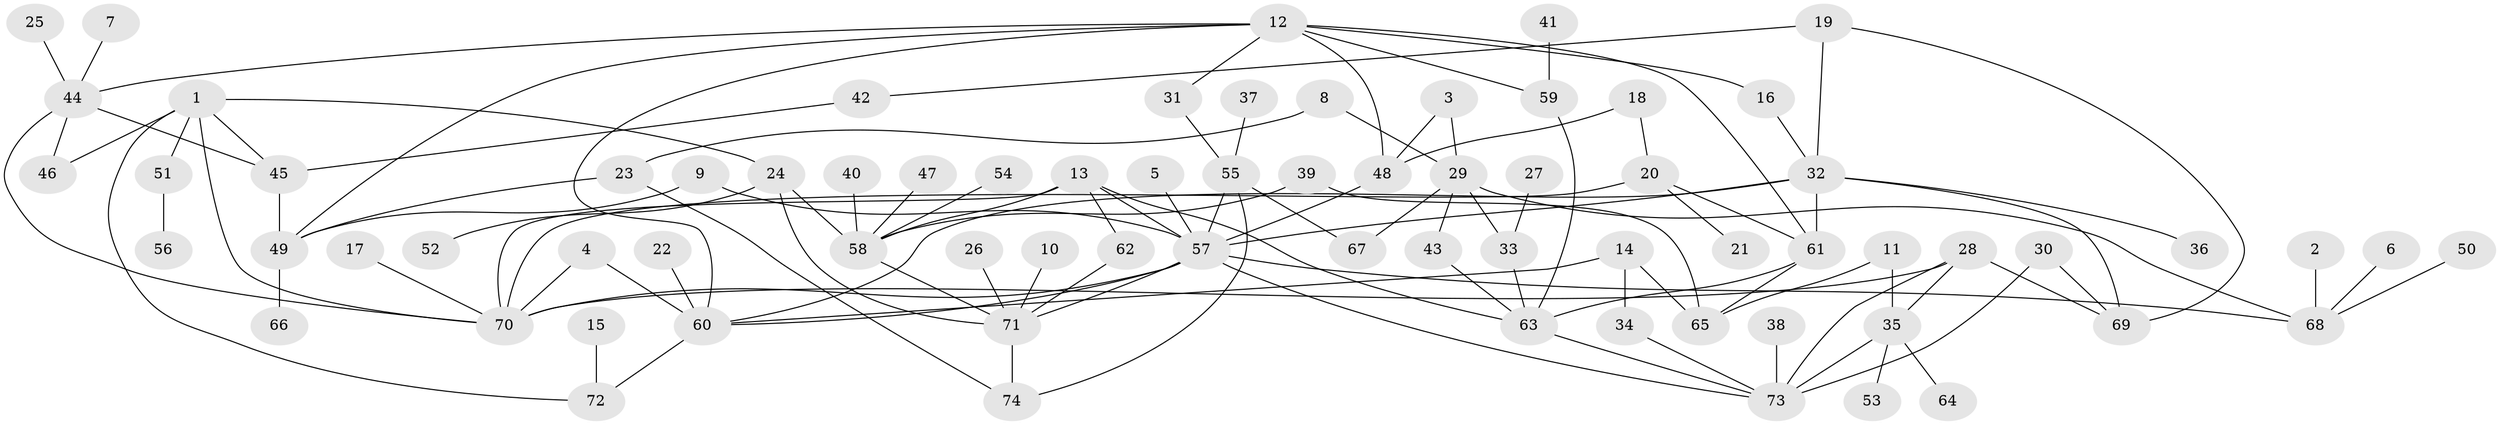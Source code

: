 // original degree distribution, {7: 0.02702702702702703, 6: 0.04054054054054054, 8: 0.006756756756756757, 5: 0.05405405405405406, 3: 0.21621621621621623, 4: 0.07432432432432433, 1: 0.32432432432432434, 2: 0.25675675675675674}
// Generated by graph-tools (version 1.1) at 2025/49/03/09/25 03:49:19]
// undirected, 74 vertices, 112 edges
graph export_dot {
graph [start="1"]
  node [color=gray90,style=filled];
  1;
  2;
  3;
  4;
  5;
  6;
  7;
  8;
  9;
  10;
  11;
  12;
  13;
  14;
  15;
  16;
  17;
  18;
  19;
  20;
  21;
  22;
  23;
  24;
  25;
  26;
  27;
  28;
  29;
  30;
  31;
  32;
  33;
  34;
  35;
  36;
  37;
  38;
  39;
  40;
  41;
  42;
  43;
  44;
  45;
  46;
  47;
  48;
  49;
  50;
  51;
  52;
  53;
  54;
  55;
  56;
  57;
  58;
  59;
  60;
  61;
  62;
  63;
  64;
  65;
  66;
  67;
  68;
  69;
  70;
  71;
  72;
  73;
  74;
  1 -- 24 [weight=1.0];
  1 -- 45 [weight=1.0];
  1 -- 46 [weight=1.0];
  1 -- 51 [weight=1.0];
  1 -- 70 [weight=1.0];
  1 -- 72 [weight=1.0];
  2 -- 68 [weight=1.0];
  3 -- 29 [weight=1.0];
  3 -- 48 [weight=1.0];
  4 -- 60 [weight=1.0];
  4 -- 70 [weight=1.0];
  5 -- 57 [weight=1.0];
  6 -- 68 [weight=1.0];
  7 -- 44 [weight=1.0];
  8 -- 23 [weight=1.0];
  8 -- 29 [weight=1.0];
  9 -- 49 [weight=1.0];
  9 -- 57 [weight=1.0];
  10 -- 71 [weight=1.0];
  11 -- 35 [weight=1.0];
  11 -- 65 [weight=1.0];
  12 -- 16 [weight=1.0];
  12 -- 31 [weight=1.0];
  12 -- 44 [weight=1.0];
  12 -- 48 [weight=1.0];
  12 -- 49 [weight=1.0];
  12 -- 59 [weight=1.0];
  12 -- 60 [weight=1.0];
  12 -- 61 [weight=1.0];
  13 -- 57 [weight=1.0];
  13 -- 58 [weight=1.0];
  13 -- 62 [weight=1.0];
  13 -- 63 [weight=1.0];
  13 -- 70 [weight=1.0];
  14 -- 34 [weight=1.0];
  14 -- 60 [weight=1.0];
  14 -- 65 [weight=1.0];
  15 -- 72 [weight=1.0];
  16 -- 32 [weight=1.0];
  17 -- 70 [weight=1.0];
  18 -- 20 [weight=1.0];
  18 -- 48 [weight=1.0];
  19 -- 32 [weight=1.0];
  19 -- 42 [weight=1.0];
  19 -- 69 [weight=1.0];
  20 -- 21 [weight=1.0];
  20 -- 61 [weight=1.0];
  20 -- 70 [weight=1.0];
  22 -- 60 [weight=1.0];
  23 -- 49 [weight=1.0];
  23 -- 74 [weight=1.0];
  24 -- 52 [weight=1.0];
  24 -- 58 [weight=1.0];
  24 -- 71 [weight=1.0];
  25 -- 44 [weight=1.0];
  26 -- 71 [weight=1.0];
  27 -- 33 [weight=1.0];
  28 -- 35 [weight=1.0];
  28 -- 69 [weight=1.0];
  28 -- 70 [weight=1.0];
  28 -- 73 [weight=1.0];
  29 -- 33 [weight=1.0];
  29 -- 43 [weight=1.0];
  29 -- 67 [weight=1.0];
  29 -- 68 [weight=1.0];
  30 -- 69 [weight=1.0];
  30 -- 73 [weight=1.0];
  31 -- 55 [weight=1.0];
  32 -- 36 [weight=1.0];
  32 -- 57 [weight=1.0];
  32 -- 60 [weight=1.0];
  32 -- 61 [weight=1.0];
  32 -- 69 [weight=1.0];
  33 -- 63 [weight=1.0];
  34 -- 73 [weight=1.0];
  35 -- 53 [weight=1.0];
  35 -- 64 [weight=1.0];
  35 -- 73 [weight=1.0];
  37 -- 55 [weight=1.0];
  38 -- 73 [weight=1.0];
  39 -- 58 [weight=1.0];
  39 -- 65 [weight=1.0];
  40 -- 58 [weight=1.0];
  41 -- 59 [weight=1.0];
  42 -- 45 [weight=1.0];
  43 -- 63 [weight=1.0];
  44 -- 45 [weight=1.0];
  44 -- 46 [weight=1.0];
  44 -- 70 [weight=1.0];
  45 -- 49 [weight=1.0];
  47 -- 58 [weight=1.0];
  48 -- 57 [weight=1.0];
  49 -- 66 [weight=1.0];
  50 -- 68 [weight=1.0];
  51 -- 56 [weight=1.0];
  54 -- 58 [weight=1.0];
  55 -- 57 [weight=1.0];
  55 -- 67 [weight=1.0];
  55 -- 74 [weight=1.0];
  57 -- 60 [weight=1.0];
  57 -- 68 [weight=1.0];
  57 -- 70 [weight=1.0];
  57 -- 71 [weight=1.0];
  57 -- 73 [weight=1.0];
  58 -- 71 [weight=1.0];
  59 -- 63 [weight=1.0];
  60 -- 72 [weight=1.0];
  61 -- 63 [weight=1.0];
  61 -- 65 [weight=1.0];
  62 -- 71 [weight=1.0];
  63 -- 73 [weight=1.0];
  71 -- 74 [weight=1.0];
}
